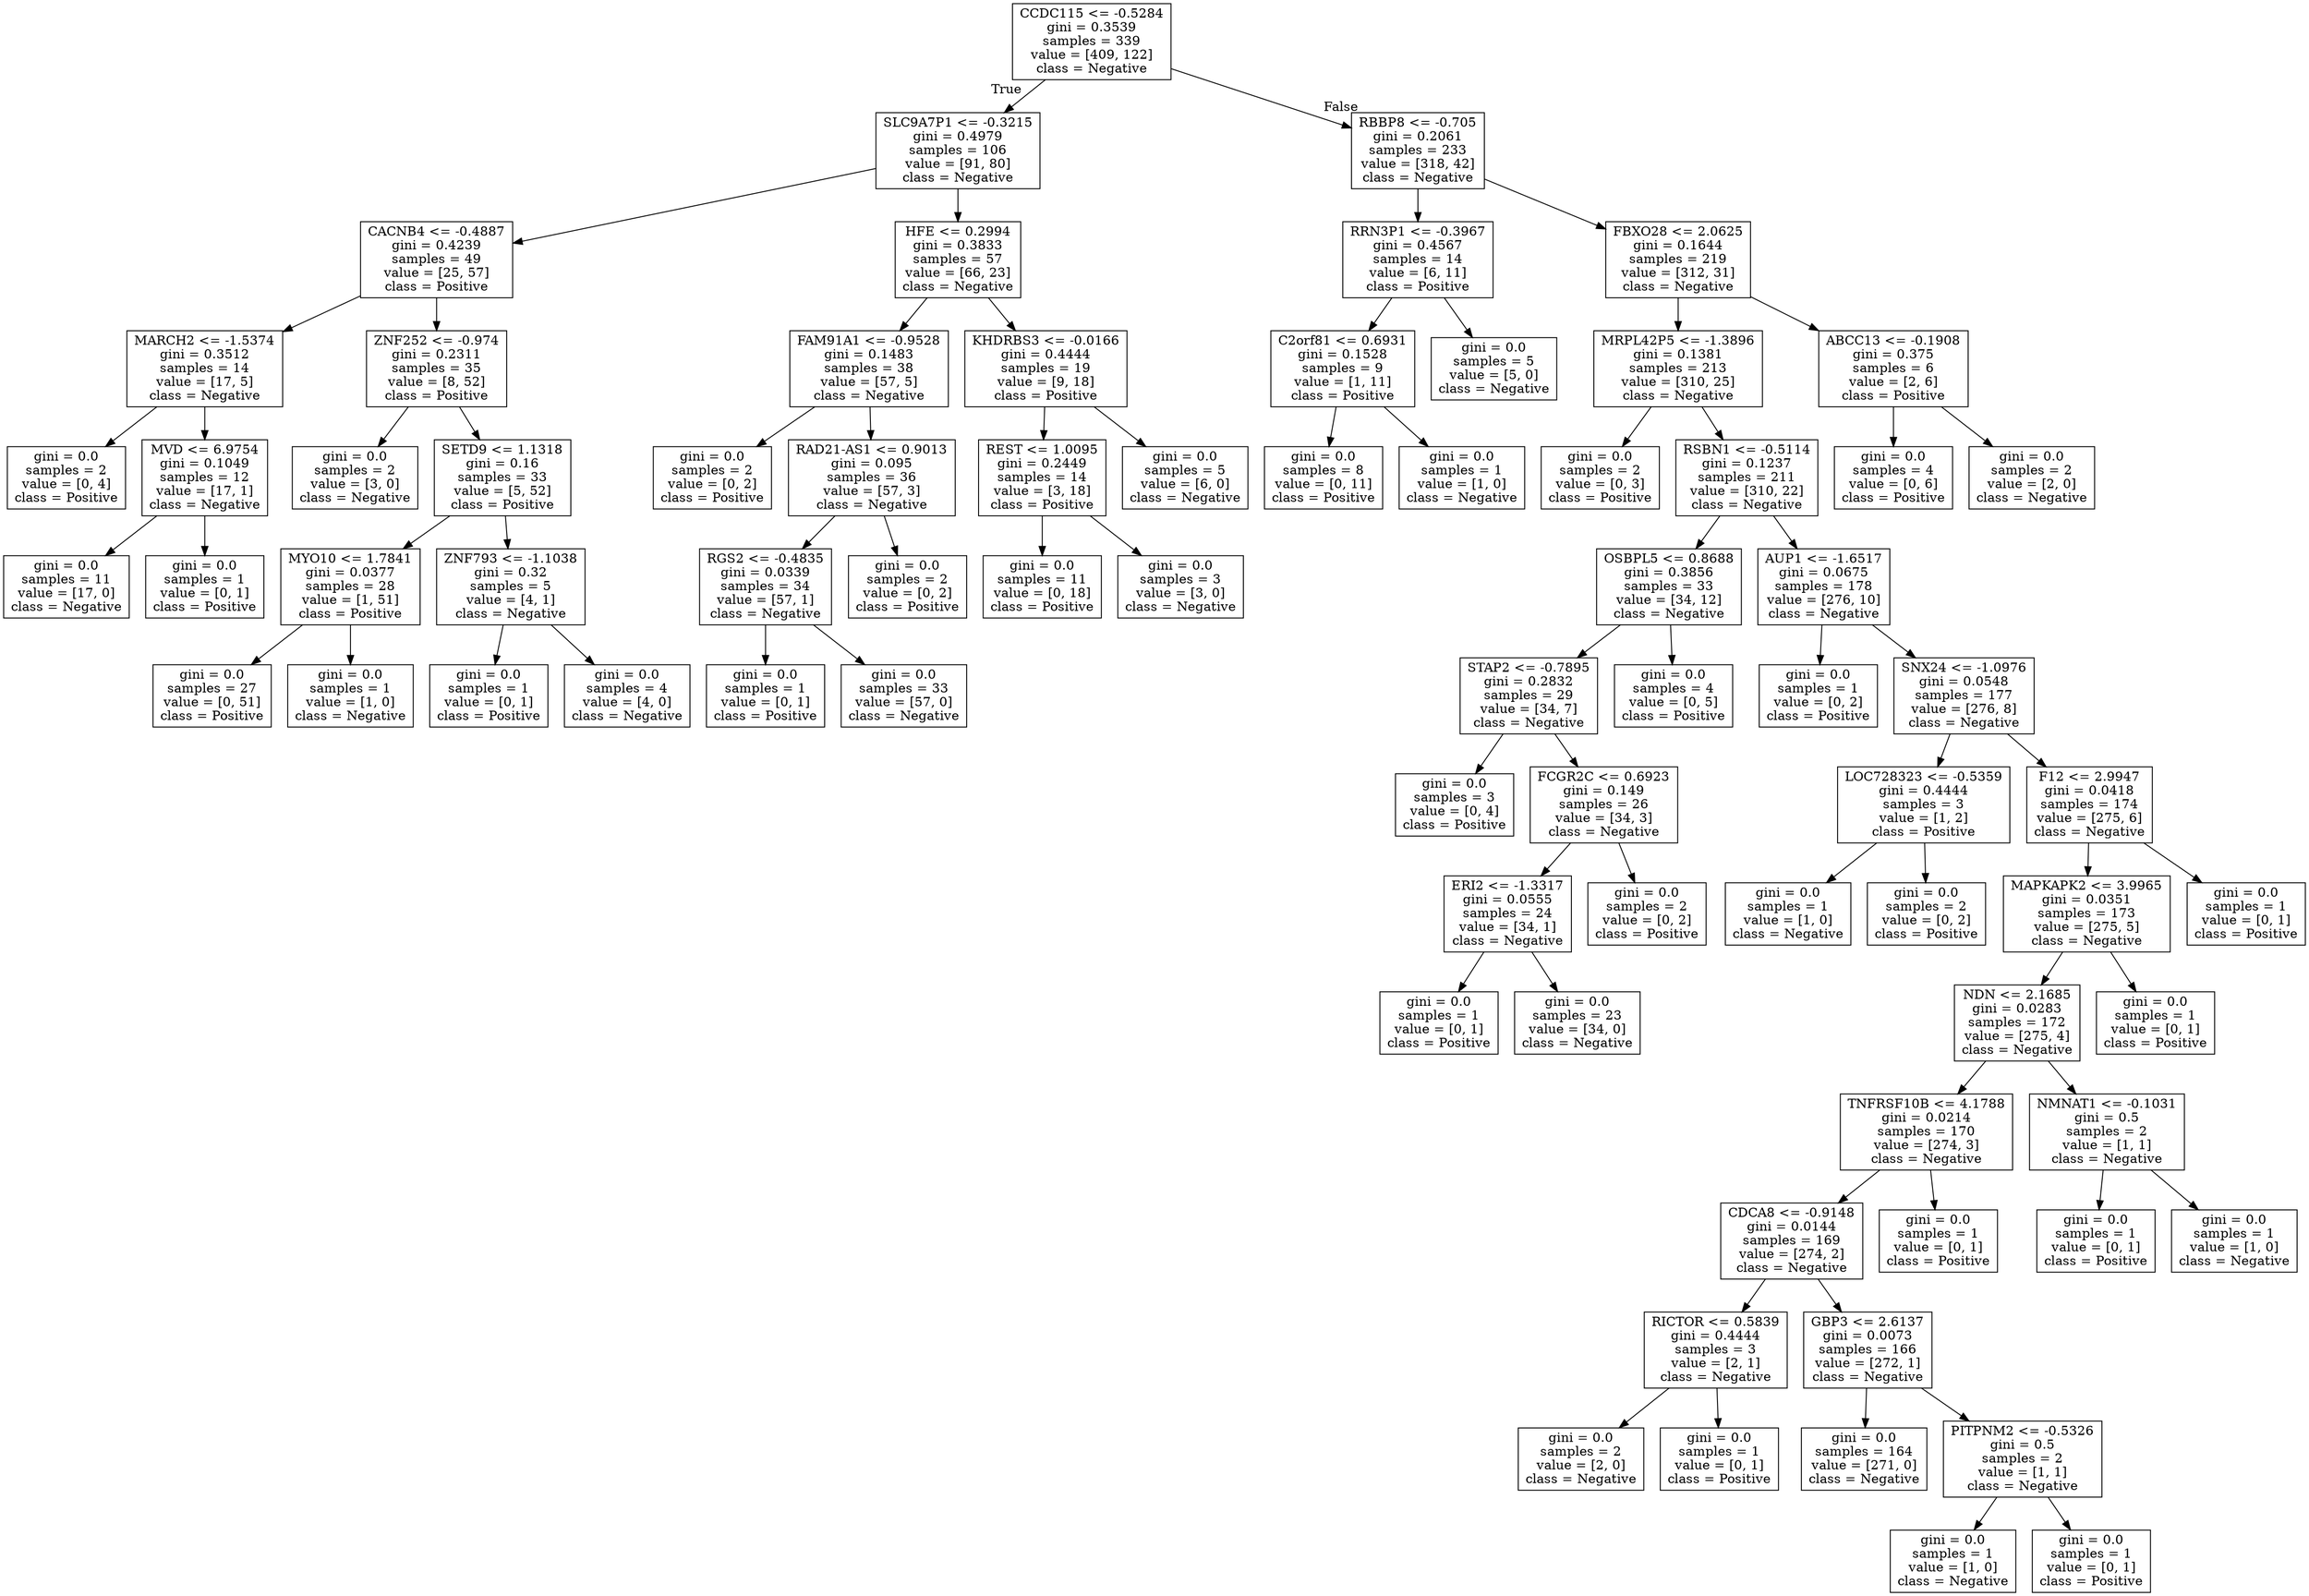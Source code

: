 digraph Tree {
node [shape=box] ;
0 [label="CCDC115 <= -0.5284\ngini = 0.3539\nsamples = 339\nvalue = [409, 122]\nclass = Negative"] ;
1 [label="SLC9A7P1 <= -0.3215\ngini = 0.4979\nsamples = 106\nvalue = [91, 80]\nclass = Negative"] ;
0 -> 1 [labeldistance=2.5, labelangle=45, headlabel="True"] ;
2 [label="CACNB4 <= -0.4887\ngini = 0.4239\nsamples = 49\nvalue = [25, 57]\nclass = Positive"] ;
1 -> 2 ;
3 [label="MARCH2 <= -1.5374\ngini = 0.3512\nsamples = 14\nvalue = [17, 5]\nclass = Negative"] ;
2 -> 3 ;
4 [label="gini = 0.0\nsamples = 2\nvalue = [0, 4]\nclass = Positive"] ;
3 -> 4 ;
5 [label="MVD <= 6.9754\ngini = 0.1049\nsamples = 12\nvalue = [17, 1]\nclass = Negative"] ;
3 -> 5 ;
6 [label="gini = 0.0\nsamples = 11\nvalue = [17, 0]\nclass = Negative"] ;
5 -> 6 ;
7 [label="gini = 0.0\nsamples = 1\nvalue = [0, 1]\nclass = Positive"] ;
5 -> 7 ;
8 [label="ZNF252 <= -0.974\ngini = 0.2311\nsamples = 35\nvalue = [8, 52]\nclass = Positive"] ;
2 -> 8 ;
9 [label="gini = 0.0\nsamples = 2\nvalue = [3, 0]\nclass = Negative"] ;
8 -> 9 ;
10 [label="SETD9 <= 1.1318\ngini = 0.16\nsamples = 33\nvalue = [5, 52]\nclass = Positive"] ;
8 -> 10 ;
11 [label="MYO10 <= 1.7841\ngini = 0.0377\nsamples = 28\nvalue = [1, 51]\nclass = Positive"] ;
10 -> 11 ;
12 [label="gini = 0.0\nsamples = 27\nvalue = [0, 51]\nclass = Positive"] ;
11 -> 12 ;
13 [label="gini = 0.0\nsamples = 1\nvalue = [1, 0]\nclass = Negative"] ;
11 -> 13 ;
14 [label="ZNF793 <= -1.1038\ngini = 0.32\nsamples = 5\nvalue = [4, 1]\nclass = Negative"] ;
10 -> 14 ;
15 [label="gini = 0.0\nsamples = 1\nvalue = [0, 1]\nclass = Positive"] ;
14 -> 15 ;
16 [label="gini = 0.0\nsamples = 4\nvalue = [4, 0]\nclass = Negative"] ;
14 -> 16 ;
17 [label="HFE <= 0.2994\ngini = 0.3833\nsamples = 57\nvalue = [66, 23]\nclass = Negative"] ;
1 -> 17 ;
18 [label="FAM91A1 <= -0.9528\ngini = 0.1483\nsamples = 38\nvalue = [57, 5]\nclass = Negative"] ;
17 -> 18 ;
19 [label="gini = 0.0\nsamples = 2\nvalue = [0, 2]\nclass = Positive"] ;
18 -> 19 ;
20 [label="RAD21-AS1 <= 0.9013\ngini = 0.095\nsamples = 36\nvalue = [57, 3]\nclass = Negative"] ;
18 -> 20 ;
21 [label="RGS2 <= -0.4835\ngini = 0.0339\nsamples = 34\nvalue = [57, 1]\nclass = Negative"] ;
20 -> 21 ;
22 [label="gini = 0.0\nsamples = 1\nvalue = [0, 1]\nclass = Positive"] ;
21 -> 22 ;
23 [label="gini = 0.0\nsamples = 33\nvalue = [57, 0]\nclass = Negative"] ;
21 -> 23 ;
24 [label="gini = 0.0\nsamples = 2\nvalue = [0, 2]\nclass = Positive"] ;
20 -> 24 ;
25 [label="KHDRBS3 <= -0.0166\ngini = 0.4444\nsamples = 19\nvalue = [9, 18]\nclass = Positive"] ;
17 -> 25 ;
26 [label="REST <= 1.0095\ngini = 0.2449\nsamples = 14\nvalue = [3, 18]\nclass = Positive"] ;
25 -> 26 ;
27 [label="gini = 0.0\nsamples = 11\nvalue = [0, 18]\nclass = Positive"] ;
26 -> 27 ;
28 [label="gini = 0.0\nsamples = 3\nvalue = [3, 0]\nclass = Negative"] ;
26 -> 28 ;
29 [label="gini = 0.0\nsamples = 5\nvalue = [6, 0]\nclass = Negative"] ;
25 -> 29 ;
30 [label="RBBP8 <= -0.705\ngini = 0.2061\nsamples = 233\nvalue = [318, 42]\nclass = Negative"] ;
0 -> 30 [labeldistance=2.5, labelangle=-45, headlabel="False"] ;
31 [label="RRN3P1 <= -0.3967\ngini = 0.4567\nsamples = 14\nvalue = [6, 11]\nclass = Positive"] ;
30 -> 31 ;
32 [label="C2orf81 <= 0.6931\ngini = 0.1528\nsamples = 9\nvalue = [1, 11]\nclass = Positive"] ;
31 -> 32 ;
33 [label="gini = 0.0\nsamples = 8\nvalue = [0, 11]\nclass = Positive"] ;
32 -> 33 ;
34 [label="gini = 0.0\nsamples = 1\nvalue = [1, 0]\nclass = Negative"] ;
32 -> 34 ;
35 [label="gini = 0.0\nsamples = 5\nvalue = [5, 0]\nclass = Negative"] ;
31 -> 35 ;
36 [label="FBXO28 <= 2.0625\ngini = 0.1644\nsamples = 219\nvalue = [312, 31]\nclass = Negative"] ;
30 -> 36 ;
37 [label="MRPL42P5 <= -1.3896\ngini = 0.1381\nsamples = 213\nvalue = [310, 25]\nclass = Negative"] ;
36 -> 37 ;
38 [label="gini = 0.0\nsamples = 2\nvalue = [0, 3]\nclass = Positive"] ;
37 -> 38 ;
39 [label="RSBN1 <= -0.5114\ngini = 0.1237\nsamples = 211\nvalue = [310, 22]\nclass = Negative"] ;
37 -> 39 ;
40 [label="OSBPL5 <= 0.8688\ngini = 0.3856\nsamples = 33\nvalue = [34, 12]\nclass = Negative"] ;
39 -> 40 ;
41 [label="STAP2 <= -0.7895\ngini = 0.2832\nsamples = 29\nvalue = [34, 7]\nclass = Negative"] ;
40 -> 41 ;
42 [label="gini = 0.0\nsamples = 3\nvalue = [0, 4]\nclass = Positive"] ;
41 -> 42 ;
43 [label="FCGR2C <= 0.6923\ngini = 0.149\nsamples = 26\nvalue = [34, 3]\nclass = Negative"] ;
41 -> 43 ;
44 [label="ERI2 <= -1.3317\ngini = 0.0555\nsamples = 24\nvalue = [34, 1]\nclass = Negative"] ;
43 -> 44 ;
45 [label="gini = 0.0\nsamples = 1\nvalue = [0, 1]\nclass = Positive"] ;
44 -> 45 ;
46 [label="gini = 0.0\nsamples = 23\nvalue = [34, 0]\nclass = Negative"] ;
44 -> 46 ;
47 [label="gini = 0.0\nsamples = 2\nvalue = [0, 2]\nclass = Positive"] ;
43 -> 47 ;
48 [label="gini = 0.0\nsamples = 4\nvalue = [0, 5]\nclass = Positive"] ;
40 -> 48 ;
49 [label="AUP1 <= -1.6517\ngini = 0.0675\nsamples = 178\nvalue = [276, 10]\nclass = Negative"] ;
39 -> 49 ;
50 [label="gini = 0.0\nsamples = 1\nvalue = [0, 2]\nclass = Positive"] ;
49 -> 50 ;
51 [label="SNX24 <= -1.0976\ngini = 0.0548\nsamples = 177\nvalue = [276, 8]\nclass = Negative"] ;
49 -> 51 ;
52 [label="LOC728323 <= -0.5359\ngini = 0.4444\nsamples = 3\nvalue = [1, 2]\nclass = Positive"] ;
51 -> 52 ;
53 [label="gini = 0.0\nsamples = 1\nvalue = [1, 0]\nclass = Negative"] ;
52 -> 53 ;
54 [label="gini = 0.0\nsamples = 2\nvalue = [0, 2]\nclass = Positive"] ;
52 -> 54 ;
55 [label="F12 <= 2.9947\ngini = 0.0418\nsamples = 174\nvalue = [275, 6]\nclass = Negative"] ;
51 -> 55 ;
56 [label="MAPKAPK2 <= 3.9965\ngini = 0.0351\nsamples = 173\nvalue = [275, 5]\nclass = Negative"] ;
55 -> 56 ;
57 [label="NDN <= 2.1685\ngini = 0.0283\nsamples = 172\nvalue = [275, 4]\nclass = Negative"] ;
56 -> 57 ;
58 [label="TNFRSF10B <= 4.1788\ngini = 0.0214\nsamples = 170\nvalue = [274, 3]\nclass = Negative"] ;
57 -> 58 ;
59 [label="CDCA8 <= -0.9148\ngini = 0.0144\nsamples = 169\nvalue = [274, 2]\nclass = Negative"] ;
58 -> 59 ;
60 [label="RICTOR <= 0.5839\ngini = 0.4444\nsamples = 3\nvalue = [2, 1]\nclass = Negative"] ;
59 -> 60 ;
61 [label="gini = 0.0\nsamples = 2\nvalue = [2, 0]\nclass = Negative"] ;
60 -> 61 ;
62 [label="gini = 0.0\nsamples = 1\nvalue = [0, 1]\nclass = Positive"] ;
60 -> 62 ;
63 [label="GBP3 <= 2.6137\ngini = 0.0073\nsamples = 166\nvalue = [272, 1]\nclass = Negative"] ;
59 -> 63 ;
64 [label="gini = 0.0\nsamples = 164\nvalue = [271, 0]\nclass = Negative"] ;
63 -> 64 ;
65 [label="PITPNM2 <= -0.5326\ngini = 0.5\nsamples = 2\nvalue = [1, 1]\nclass = Negative"] ;
63 -> 65 ;
66 [label="gini = 0.0\nsamples = 1\nvalue = [1, 0]\nclass = Negative"] ;
65 -> 66 ;
67 [label="gini = 0.0\nsamples = 1\nvalue = [0, 1]\nclass = Positive"] ;
65 -> 67 ;
68 [label="gini = 0.0\nsamples = 1\nvalue = [0, 1]\nclass = Positive"] ;
58 -> 68 ;
69 [label="NMNAT1 <= -0.1031\ngini = 0.5\nsamples = 2\nvalue = [1, 1]\nclass = Negative"] ;
57 -> 69 ;
70 [label="gini = 0.0\nsamples = 1\nvalue = [0, 1]\nclass = Positive"] ;
69 -> 70 ;
71 [label="gini = 0.0\nsamples = 1\nvalue = [1, 0]\nclass = Negative"] ;
69 -> 71 ;
72 [label="gini = 0.0\nsamples = 1\nvalue = [0, 1]\nclass = Positive"] ;
56 -> 72 ;
73 [label="gini = 0.0\nsamples = 1\nvalue = [0, 1]\nclass = Positive"] ;
55 -> 73 ;
74 [label="ABCC13 <= -0.1908\ngini = 0.375\nsamples = 6\nvalue = [2, 6]\nclass = Positive"] ;
36 -> 74 ;
75 [label="gini = 0.0\nsamples = 4\nvalue = [0, 6]\nclass = Positive"] ;
74 -> 75 ;
76 [label="gini = 0.0\nsamples = 2\nvalue = [2, 0]\nclass = Negative"] ;
74 -> 76 ;
}